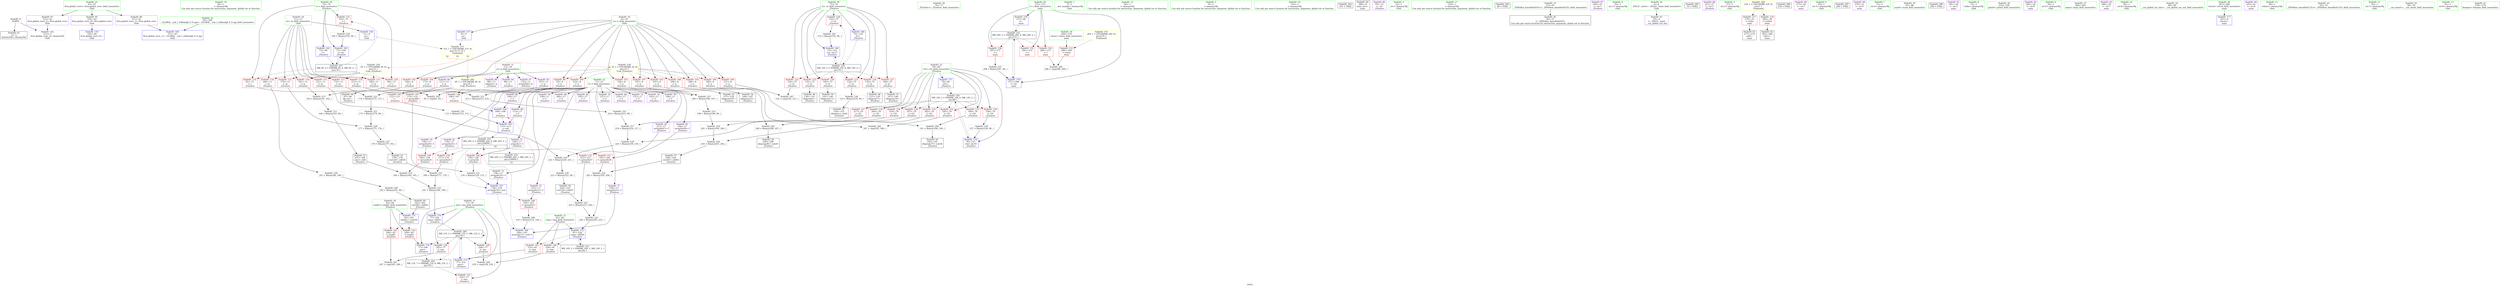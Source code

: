 digraph "SVFG" {
	label="SVFG";

	Node0x55de8e296950 [shape=record,color=grey,label="{NodeID: 0\nNullPtr}"];
	Node0x55de8e296950 -> Node0x55de8e2b2580[style=solid];
	Node0x55de8e296950 -> Node0x55de8e2ba750[style=solid];
	Node0x55de8e2b2b20 [shape=record,color=purple,label="{NodeID: 97\n312\<--43\nllvm.global_ctors_2\<--llvm.global_ctors\nGlob }"];
	Node0x55de8e2b2b20 -> Node0x55de8e2ba750[style=solid];
	Node0x55de8e2b0a30 [shape=record,color=green,label="{NodeID: 14\n44\<--1\n\<--dummyObj\nCan only get source location for instruction, argument, global var or function.}"];
	Node0x55de8e2b36b0 [shape=record,color=red,label="{NodeID: 111\n172\<--11\n\<--m\n_Z5solvev\n}"];
	Node0x55de8e2b36b0 -> Node0x55de8e2bf140[style=solid];
	Node0x55de8e2b1830 [shape=record,color=green,label="{NodeID: 28\n70\<--71\n_Z5solvev\<--_Z5solvev_field_insensitive\n}"];
	Node0x55de8e2b6cc0 [shape=record,color=grey,label="{NodeID: 208\n145 = Binary(114, 144, )\n}"];
	Node0x55de8e2b6cc0 -> Node0x55de8e2bad30[style=solid];
	Node0x55de8e2b8950 [shape=record,color=red,label="{NodeID: 125\n135\<--75\n\<--i2\n_Z5solvev\n}"];
	Node0x55de8e2b8950 -> Node0x55de8e2b3ae0[style=solid];
	Node0x55de8e2b2480 [shape=record,color=green,label="{NodeID: 42\n45\<--306\n_GLOBAL__sub_I_williamljb_0_0.cpp\<--_GLOBAL__sub_I_williamljb_0_0.cpp_field_insensitive\n}"];
	Node0x55de8e2b2480 -> Node0x55de8e2ba650[style=solid];
	Node0x55de8e2bf140 [shape=record,color=grey,label="{NodeID: 222\n174 = Binary(172, 173, )\n}"];
	Node0x55de8e2bf140 -> Node0x55de8e2befc0[style=solid];
	Node0x55de8e2b94b0 [shape=record,color=red,label="{NodeID: 139\n236\<--79\n\<--i32\n_Z5solvev\n}"];
	Node0x55de8e2b94b0 -> Node0x55de8e2b72c0[style=solid];
	Node0x55de8e2b4090 [shape=record,color=black,label="{NodeID: 56\n192\<--191\nidxprom37\<--sub36\n_Z5solvev\n}"];
	Node0x55de8e2c0640 [shape=record,color=grey,label="{NodeID: 236\n125 = Binary(124, 90, )\n}"];
	Node0x55de8e2c0640 -> Node0x55de8e2b2920[style=solid];
	Node0x55de8e2ba010 [shape=record,color=red,label="{NodeID: 153\n289\<--269\n\<--times\nmain\n}"];
	Node0x55de8e2ba010 -> Node0x55de8e2b7ec0[style=solid];
	Node0x55de8e2b4bf0 [shape=record,color=purple,label="{NodeID: 70\n127\<--17\n\<--f\n_Z5solvev\n}"];
	Node0x55de8e2cb840 [shape=record,color=black,label="{NodeID: 250\nMR_14V_3 = PHI(MR_14V_4, MR_14V_2, )\npts\{80 \}\n}"];
	Node0x55de8e2cb840 -> Node0x55de8e2b8f00[style=dashed];
	Node0x55de8e2cb840 -> Node0x55de8e2b8fd0[style=dashed];
	Node0x55de8e2cb840 -> Node0x55de8e2b90a0[style=dashed];
	Node0x55de8e2cb840 -> Node0x55de8e2b9170[style=dashed];
	Node0x55de8e2cb840 -> Node0x55de8e2b9240[style=dashed];
	Node0x55de8e2cb840 -> Node0x55de8e2b9310[style=dashed];
	Node0x55de8e2cb840 -> Node0x55de8e2b93e0[style=dashed];
	Node0x55de8e2cb840 -> Node0x55de8e2b94b0[style=dashed];
	Node0x55de8e2cb840 -> Node0x55de8e2bb210[style=dashed];
	Node0x55de8e2bac60 [shape=record,color=blue,label="{NodeID: 167\n138\<--134\narrayidx10\<--mul\n_Z5solvev\n}"];
	Node0x55de8e2bac60 -> Node0x55de8e2b9c00[style=dashed];
	Node0x55de8e2bac60 -> Node0x55de8e2bad30[style=dashed];
	Node0x55de8e2b5750 [shape=record,color=purple,label="{NodeID: 84\n210\<--17\n\<--f\n_Z5solvev\n}"];
	Node0x55de8e296c30 [shape=record,color=green,label="{NodeID: 1\n7\<--1\n__dso_handle\<--dummyObj\nGlob }"];
	Node0x55de8e2b2c20 [shape=record,color=purple,label="{NodeID: 98\n99\<--13\nadd.ptr\<--p\n_Z5solvev\n}"];
	Node0x55de8e2b0b30 [shape=record,color=green,label="{NodeID: 15\n90\<--1\n\<--dummyObj\nCan only get source location for instruction, argument, global var or function.}"];
	Node0x55de8e2b3780 [shape=record,color=red,label="{NodeID: 112\n176\<--11\n\<--m\n_Z5solvev\n}"];
	Node0x55de8e2b3780 -> Node0x55de8e2bfa40[style=solid];
	Node0x55de8e2b1930 [shape=record,color=green,label="{NodeID: 29\n73\<--74\ni\<--i_field_insensitive\n_Z5solvev\n}"];
	Node0x55de8e2b1930 -> Node0x55de8e2b8470[style=solid];
	Node0x55de8e2b1930 -> Node0x55de8e2b8540[style=solid];
	Node0x55de8e2b1930 -> Node0x55de8e2b8610[style=solid];
	Node0x55de8e2b1930 -> Node0x55de8e2ba850[style=solid];
	Node0x55de8e2b1930 -> Node0x55de8e2ba920[style=solid];
	Node0x55de8e2b6e40 [shape=record,color=grey,label="{NodeID: 209\n191 = Binary(189, 190, )\n}"];
	Node0x55de8e2b6e40 -> Node0x55de8e2b4090[style=solid];
	Node0x55de8e2b8a20 [shape=record,color=red,label="{NodeID: 126\n140\<--75\n\<--i2\n_Z5solvev\n}"];
	Node0x55de8e2b8a20 -> Node0x55de8e2b3bb0[style=solid];
	Node0x55de8e2b2580 [shape=record,color=black,label="{NodeID: 43\n2\<--3\ndummyVal\<--dummyVal\n}"];
	Node0x55de8e2bf2c0 [shape=record,color=grey,label="{NodeID: 223\n226 = Binary(205, 225, )\n}"];
	Node0x55de8e2bf2c0 -> Node0x55de8e2bb070[style=solid];
	Node0x55de8e2b9580 [shape=record,color=red,label="{NodeID: 140\n229\<--81\n\<--tmp\n_Z5solvev\n}"];
	Node0x55de8e2b9580 -> Node0x55de8e2b7bc0[style=solid];
	Node0x55de8e2b4160 [shape=record,color=black,label="{NodeID: 57\n204\<--203\nconv43\<--add42\n_Z5solvev\n}"];
	Node0x55de8e2b4160 -> Node0x55de8e2bf440[style=solid];
	Node0x55de8e2b7140 [shape=record,color=grey,label="{NodeID: 237\n298 = Binary(297, 90, )\n}"];
	Node0x55de8e2b7140 -> Node0x55de8e2bb620[style=solid];
	Node0x55de8e2ba0e0 [shape=record,color=red,label="{NodeID: 154\n288\<--271\n\<--i\nmain\n}"];
	Node0x55de8e2ba0e0 -> Node0x55de8e2b7ec0[style=solid];
	Node0x55de8e2b4cc0 [shape=record,color=purple,label="{NodeID: 71\n128\<--17\narrayidx\<--f\n_Z5solvev\n}"];
	Node0x55de8e2b4cc0 -> Node0x55de8e2b9a60[style=solid];
	Node0x55de8e2cbd40 [shape=record,color=black,label="{NodeID: 251\nMR_16V_2 = PHI(MR_16V_3, MR_16V_1, )\npts\{82 \}\n}"];
	Node0x55de8e2cbd40 -> Node0x55de8e2bb070[style=dashed];
	Node0x55de8e2bad30 [shape=record,color=blue,label="{NodeID: 168\n149\<--145\narrayidx15\<--sub13\n_Z5solvev\n}"];
	Node0x55de8e2bad30 -> Node0x55de8e2cd140[style=dashed];
	Node0x55de8e2b5820 [shape=record,color=purple,label="{NodeID: 85\n211\<--17\narrayidx47\<--f\n_Z5solvev\n}"];
	Node0x55de8e2b5820 -> Node0x55de8e2b9f40[style=solid];
	Node0x55de8e296cc0 [shape=record,color=green,label="{NodeID: 2\n9\<--1\n\<--dummyObj\nCan only get source location for instruction, argument, global var or function.}"];
	Node0x55de8e2b2cf0 [shape=record,color=red,label="{NodeID: 99\n93\<--8\n\<--n\n_Z5solvev\n}"];
	Node0x55de8e2b2cf0 -> Node0x55de8e2b7a40[style=solid];
	Node0x55de8e2b0c30 [shape=record,color=green,label="{NodeID: 16\n114\<--1\n\<--dummyObj\nCan only get source location for instruction, argument, global var or function.}"];
	Node0x55de8e2b3850 [shape=record,color=red,label="{NodeID: 113\n196\<--11\n\<--m\n_Z5solvev\n}"];
	Node0x55de8e2b3850 -> Node0x55de8e2be6c0[style=solid];
	Node0x55de8e2b1a00 [shape=record,color=green,label="{NodeID: 30\n75\<--76\ni2\<--i2_field_insensitive\n_Z5solvev\n}"];
	Node0x55de8e2b1a00 -> Node0x55de8e2b86e0[style=solid];
	Node0x55de8e2b1a00 -> Node0x55de8e2b87b0[style=solid];
	Node0x55de8e2b1a00 -> Node0x55de8e2b8880[style=solid];
	Node0x55de8e2b1a00 -> Node0x55de8e2b8950[style=solid];
	Node0x55de8e2b1a00 -> Node0x55de8e2b8a20[style=solid];
	Node0x55de8e2b1a00 -> Node0x55de8e2b8af0[style=solid];
	Node0x55de8e2b1a00 -> Node0x55de8e2b8bc0[style=solid];
	Node0x55de8e2b1a00 -> Node0x55de8e2bab90[style=solid];
	Node0x55de8e2b1a00 -> Node0x55de8e2bae00[style=solid];
	Node0x55de8dfd80f0 [shape=record,color=black,label="{NodeID: 293\n101 = PHI()\n}"];
	Node0x55de8e2b6fc0 [shape=record,color=grey,label="{NodeID: 210\n216 = Binary(215, 90, )\n}"];
	Node0x55de8e2b6fc0 -> Node0x55de8e2be9c0[style=solid];
	Node0x55de8e2b8af0 [shape=record,color=red,label="{NodeID: 127\n146\<--75\n\<--i2\n_Z5solvev\n}"];
	Node0x55de8e2b8af0 -> Node0x55de8e2b3c80[style=solid];
	Node0x55de8e2b2680 [shape=record,color=black,label="{NodeID: 44\n266\<--9\nmain_ret\<--\nmain\n}"];
	Node0x55de8e2bf440 [shape=record,color=grey,label="{NodeID: 224\n205 = Binary(195, 204, )\n}"];
	Node0x55de8e2bf440 -> Node0x55de8e2bf2c0[style=solid];
	Node0x55de8e2b9650 [shape=record,color=red,label="{NodeID: 141\n232\<--81\n\<--tmp\n_Z5solvev\n}"];
	Node0x55de8e2b9650 -> Node0x55de8e2bb140[style=solid];
	Node0x55de8e2b4230 [shape=record,color=black,label="{NodeID: 58\n209\<--208\nidxprom46\<--sub45\n_Z5solvev\n}"];
	Node0x55de8e2b72c0 [shape=record,color=grey,label="{NodeID: 238\n237 = Binary(236, 90, )\n}"];
	Node0x55de8e2b72c0 -> Node0x55de8e2bb210[style=solid];
	Node0x55de8e2ba1b0 [shape=record,color=red,label="{NodeID: 155\n292\<--271\n\<--i\nmain\n}"];
	Node0x55de8e2b4d90 [shape=record,color=purple,label="{NodeID: 72\n137\<--17\n\<--f\n_Z5solvev\n}"];
	Node0x55de8e2cc240 [shape=record,color=black,label="{NodeID: 252\nMR_28V_3 = PHI(MR_28V_4, MR_28V_2, )\npts\{272 \}\n}"];
	Node0x55de8e2cc240 -> Node0x55de8e2ba0e0[style=dashed];
	Node0x55de8e2cc240 -> Node0x55de8e2ba1b0[style=dashed];
	Node0x55de8e2cc240 -> Node0x55de8e2ba280[style=dashed];
	Node0x55de8e2cc240 -> Node0x55de8e2bb620[style=dashed];
	Node0x55de8e2bae00 [shape=record,color=blue,label="{NodeID: 169\n75\<--153\ni2\<--inc17\n_Z5solvev\n}"];
	Node0x55de8e2bae00 -> Node0x55de8e2ccc40[style=dashed];
	Node0x55de8e2b58f0 [shape=record,color=purple,label="{NodeID: 86\n85\<--23\n\<--.str\n_Z5solvev\n}"];
	Node0x55de8e2afb50 [shape=record,color=green,label="{NodeID: 3\n23\<--1\n.str\<--dummyObj\nGlob }"];
	Node0x55de8e2b2dc0 [shape=record,color=red,label="{NodeID: 100\n121\<--8\n\<--n\n_Z5solvev\n}"];
	Node0x55de8e2b2dc0 -> Node0x55de8e2b7d40[style=solid];
	Node0x55de8e2b0d30 [shape=record,color=green,label="{NodeID: 17\n118\<--1\n\<--dummyObj\nCan only get source location for instruction, argument, global var or function.}"];
	Node0x55de8e2b3920 [shape=record,color=red,label="{NodeID: 114\n213\<--11\n\<--m\n_Z5solvev\n}"];
	Node0x55de8e2b3920 -> Node0x55de8e2be240[style=solid];
	Node0x55de8e2b1ad0 [shape=record,color=green,label="{NodeID: 31\n77\<--78\nans\<--ans_field_insensitive\n_Z5solvev\n}"];
	Node0x55de8e2b1ad0 -> Node0x55de8e2b8c90[style=solid];
	Node0x55de8e2b1ad0 -> Node0x55de8e2b8d60[style=solid];
	Node0x55de8e2b1ad0 -> Node0x55de8e2b8e30[style=solid];
	Node0x55de8e2b1ad0 -> Node0x55de8e2baed0[style=solid];
	Node0x55de8e2b1ad0 -> Node0x55de8e2bb140[style=solid];
	Node0x55de8e2b1ad0 -> Node0x55de8e2bb3b0[style=solid];
	Node0x55de8e2da270 [shape=record,color=black,label="{NodeID: 294\n86 = PHI()\n}"];
	Node0x55de8e2be0c0 [shape=record,color=grey,label="{NodeID: 211\n164 = Binary(163, 90, )\n}"];
	Node0x55de8e2be0c0 -> Node0x55de8e2b3e20[style=solid];
	Node0x55de8e2b8bc0 [shape=record,color=red,label="{NodeID: 128\n152\<--75\n\<--i2\n_Z5solvev\n}"];
	Node0x55de8e2b8bc0 -> Node0x55de8e2b7740[style=solid];
	Node0x55de8e2b2750 [shape=record,color=black,label="{NodeID: 45\n56\<--57\n\<--_ZNSt8ios_base4InitD1Ev\nCan only get source location for instruction, argument, global var or function.}"];
	Node0x55de8e2bf5c0 [shape=record,color=grey,label="{NodeID: 225\n225 = Binary(212, 224, )\n}"];
	Node0x55de8e2bf5c0 -> Node0x55de8e2bf2c0[style=solid];
	Node0x55de8e2b9720 [shape=record,color=red,label="{NodeID: 142\n246\<--83\n\<--tmp61\n_Z5solvev\n}"];
	Node0x55de8e2b9720 -> Node0x55de8e2b8040[style=solid];
	Node0x55de8e2b4300 [shape=record,color=black,label="{NodeID: 59\n224\<--223\nconv54\<--add53\n_Z5solvev\n}"];
	Node0x55de8e2b4300 -> Node0x55de8e2bf5c0[style=solid];
	Node0x55de8e2b7440 [shape=record,color=grey,label="{NodeID: 239\n241 = Binary(90, 240, )\n}"];
	Node0x55de8e2b7440 -> Node0x55de8e2b75c0[style=solid];
	Node0x55de8e2ba280 [shape=record,color=red,label="{NodeID: 156\n297\<--271\n\<--i\nmain\n}"];
	Node0x55de8e2ba280 -> Node0x55de8e2b7140[style=solid];
	Node0x55de8e2b4e60 [shape=record,color=purple,label="{NodeID: 73\n138\<--17\narrayidx10\<--f\n_Z5solvev\n}"];
	Node0x55de8e2b4e60 -> Node0x55de8e2bac60[style=solid];
	Node0x55de8e2cc740 [shape=record,color=black,label="{NodeID: 253\nMR_20V_2 = PHI(MR_20V_3, MR_20V_1, )\npts\{220000 \}\n|{<s0>10}}"];
	Node0x55de8e2cc740:s0 -> Node0x55de8e2ba9f0[style=dashed,color=red];
	Node0x55de8e2baed0 [shape=record,color=blue,label="{NodeID: 170\n77\<--181\nans\<--add31\n_Z5solvev\n}"];
	Node0x55de8e2baed0 -> Node0x55de8e2cb340[style=dashed];
	Node0x55de8e2b59c0 [shape=record,color=purple,label="{NodeID: 87\n100\<--25\n\<--.str.1\n_Z5solvev\n}"];
	Node0x55de8e2afbe0 [shape=record,color=green,label="{NodeID: 4\n25\<--1\n.str.1\<--dummyObj\nGlob }"];
	Node0x55de8e2b2e90 [shape=record,color=red,label="{NodeID: 101\n156\<--8\n\<--n\n_Z5solvev\n}"];
	Node0x55de8e2b2e90 -> Node0x55de8e2b3d50[style=solid];
	Node0x55de8e2b0e30 [shape=record,color=green,label="{NodeID: 18\n4\<--6\n_ZStL8__ioinit\<--_ZStL8__ioinit_field_insensitive\nGlob }"];
	Node0x55de8e2b0e30 -> Node0x55de8e2b4640[style=solid];
	Node0x55de8e2b8130 [shape=record,color=red,label="{NodeID: 115\n221\<--11\n\<--m\n_Z5solvev\n}"];
	Node0x55de8e2b8130 -> Node0x55de8e2be840[style=solid];
	Node0x55de8e2b1ba0 [shape=record,color=green,label="{NodeID: 32\n79\<--80\ni32\<--i32_field_insensitive\n_Z5solvev\n}"];
	Node0x55de8e2b1ba0 -> Node0x55de8e2b8f00[style=solid];
	Node0x55de8e2b1ba0 -> Node0x55de8e2b8fd0[style=solid];
	Node0x55de8e2b1ba0 -> Node0x55de8e2b90a0[style=solid];
	Node0x55de8e2b1ba0 -> Node0x55de8e2b9170[style=solid];
	Node0x55de8e2b1ba0 -> Node0x55de8e2b9240[style=solid];
	Node0x55de8e2b1ba0 -> Node0x55de8e2b9310[style=solid];
	Node0x55de8e2b1ba0 -> Node0x55de8e2b93e0[style=solid];
	Node0x55de8e2b1ba0 -> Node0x55de8e2b94b0[style=solid];
	Node0x55de8e2b1ba0 -> Node0x55de8e2bafa0[style=solid];
	Node0x55de8e2b1ba0 -> Node0x55de8e2bb210[style=solid];
	Node0x55de8e2da370 [shape=record,color=black,label="{NodeID: 295\n55 = PHI()\n}"];
	Node0x55de8e2be240 [shape=record,color=grey,label="{NodeID: 212\n215 = Binary(213, 214, )\n}"];
	Node0x55de8e2be240 -> Node0x55de8e2b6fc0[style=solid];
	Node0x55de8e2b8c90 [shape=record,color=red,label="{NodeID: 129\n228\<--77\n\<--ans\n_Z5solvev\n}"];
	Node0x55de8e2b8c90 -> Node0x55de8e2b7bc0[style=solid];
	Node0x55de8e2b2850 [shape=record,color=black,label="{NodeID: 46\n97\<--96\nidx.ext\<--\n_Z5solvev\n}"];
	Node0x55de8e2bf740 [shape=record,color=grey,label="{NodeID: 226\n208 = Binary(206, 207, )\n}"];
	Node0x55de8e2bf740 -> Node0x55de8e2b4230[style=solid];
	Node0x55de8e2b97f0 [shape=record,color=red,label="{NodeID: 143\n249\<--83\n\<--tmp61\n_Z5solvev\n}"];
	Node0x55de8e2b97f0 -> Node0x55de8e2bb3b0[style=solid];
	Node0x55de8e2b43d0 [shape=record,color=black,label="{NodeID: 60\n243\<--242\nconv64\<--add63\n_Z5solvev\n}"];
	Node0x55de8e2b43d0 -> Node0x55de8e2bb2e0[style=solid];
	Node0x55de8e2b75c0 [shape=record,color=grey,label="{NodeID: 240\n242 = Binary(241, 90, )\n}"];
	Node0x55de8e2b75c0 -> Node0x55de8e2b43d0[style=solid];
	Node0x55de8e2ba350 [shape=record,color=blue,label="{NodeID: 157\n8\<--9\nn\<--\nGlob }"];
	Node0x55de8e2ba350 -> Node0x55de8e2cf7d0[style=dashed];
	Node0x55de8e2b4f30 [shape=record,color=purple,label="{NodeID: 74\n142\<--17\n\<--f\n_Z5solvev\n}"];
	Node0x55de8e2ccc40 [shape=record,color=black,label="{NodeID: 254\nMR_10V_3 = PHI(MR_10V_4, MR_10V_2, )\npts\{76 \}\n}"];
	Node0x55de8e2ccc40 -> Node0x55de8e2b86e0[style=dashed];
	Node0x55de8e2ccc40 -> Node0x55de8e2b87b0[style=dashed];
	Node0x55de8e2ccc40 -> Node0x55de8e2b8880[style=dashed];
	Node0x55de8e2ccc40 -> Node0x55de8e2b8950[style=dashed];
	Node0x55de8e2ccc40 -> Node0x55de8e2b8a20[style=dashed];
	Node0x55de8e2ccc40 -> Node0x55de8e2b8af0[style=dashed];
	Node0x55de8e2ccc40 -> Node0x55de8e2b8bc0[style=dashed];
	Node0x55de8e2ccc40 -> Node0x55de8e2bae00[style=dashed];
	Node0x55de8e2bafa0 [shape=record,color=blue,label="{NodeID: 171\n79\<--90\ni32\<--\n_Z5solvev\n}"];
	Node0x55de8e2bafa0 -> Node0x55de8e2cb840[style=dashed];
	Node0x55de8e2b5a90 [shape=record,color=purple,label="{NodeID: 88\n253\<--27\n\<--.str.2\n_Z5solvev\n}"];
	Node0x55de8e2afc70 [shape=record,color=green,label="{NodeID: 5\n27\<--1\n.str.2\<--dummyObj\nGlob }"];
	Node0x55de8e2cf340 [shape=record,color=yellow,style=double,label="{NodeID: 268\n22V_1 = ENCHI(MR_22V_0)\npts\{1 \}\nFun[main]}"];
	Node0x55de8e2cf340 -> Node0x55de8e2b82d0[style=dashed];
	Node0x55de8e2cf340 -> Node0x55de8e2b83a0[style=dashed];
	Node0x55de8e2b2f60 [shape=record,color=red,label="{NodeID: 102\n162\<--8\n\<--n\n_Z5solvev\n}"];
	Node0x55de8e2b2f60 -> Node0x55de8e2be3c0[style=solid];
	Node0x55de8e2b0f30 [shape=record,color=green,label="{NodeID: 19\n8\<--10\nn\<--n_field_insensitive\nGlob }"];
	Node0x55de8e2b0f30 -> Node0x55de8e2b2cf0[style=solid];
	Node0x55de8e2b0f30 -> Node0x55de8e2b2dc0[style=solid];
	Node0x55de8e2b0f30 -> Node0x55de8e2b2e90[style=solid];
	Node0x55de8e2b0f30 -> Node0x55de8e2b2f60[style=solid];
	Node0x55de8e2b0f30 -> Node0x55de8e2b3030[style=solid];
	Node0x55de8e2b0f30 -> Node0x55de8e2b3100[style=solid];
	Node0x55de8e2b0f30 -> Node0x55de8e2b31d0[style=solid];
	Node0x55de8e2b0f30 -> Node0x55de8e2b32a0[style=solid];
	Node0x55de8e2b0f30 -> Node0x55de8e2b3370[style=solid];
	Node0x55de8e2b0f30 -> Node0x55de8e2b3440[style=solid];
	Node0x55de8e2b0f30 -> Node0x55de8e2b3510[style=solid];
	Node0x55de8e2b0f30 -> Node0x55de8e2ba350[style=solid];
	Node0x55de8e2b8200 [shape=record,color=red,label="{NodeID: 116\n240\<--11\n\<--m\n_Z5solvev\n}"];
	Node0x55de8e2b8200 -> Node0x55de8e2b7440[style=solid];
	Node0x55de8e2b1c70 [shape=record,color=green,label="{NodeID: 33\n81\<--82\ntmp\<--tmp_field_insensitive\n_Z5solvev\n}"];
	Node0x55de8e2b1c70 -> Node0x55de8e2b9580[style=solid];
	Node0x55de8e2b1c70 -> Node0x55de8e2b9650[style=solid];
	Node0x55de8e2b1c70 -> Node0x55de8e2bb070[style=solid];
	Node0x55de8e2da470 [shape=record,color=black,label="{NodeID: 296\n254 = PHI()\n}"];
	Node0x55de8e2be3c0 [shape=record,color=grey,label="{NodeID: 213\n163 = Binary(161, 162, )\n}"];
	Node0x55de8e2be3c0 -> Node0x55de8e2be0c0[style=solid];
	Node0x55de8e2b8d60 [shape=record,color=red,label="{NodeID: 130\n245\<--77\n\<--ans\n_Z5solvev\n}"];
	Node0x55de8e2b8d60 -> Node0x55de8e2b8040[style=solid];
	Node0x55de8e2b2920 [shape=record,color=black,label="{NodeID: 47\n126\<--125\nidxprom\<--sub6\n_Z5solvev\n}"];
	Node0x55de8e2bf8c0 [shape=record,color=grey,label="{NodeID: 227\n178 = Binary(177, 90, )\n}"];
	Node0x55de8e2bf8c0 -> Node0x55de8e2b3fc0[style=solid];
	Node0x55de8e2b98c0 [shape=record,color=red,label="{NodeID: 144\n108\<--107\n\<--\n_Z5solvev\n}"];
	Node0x55de8e2b98c0 -> Node0x55de8e2ba9f0[style=solid];
	Node0x55de8e2b44a0 [shape=record,color=black,label="{NodeID: 61\n277\<--274\ncall\<--\nmain\n}"];
	Node0x55de8e2b7740 [shape=record,color=grey,label="{NodeID: 241\n153 = Binary(152, 90, )\n}"];
	Node0x55de8e2b7740 -> Node0x55de8e2bae00[style=solid];
	Node0x55de8e2ba450 [shape=record,color=blue,label="{NodeID: 158\n11\<--9\nm\<--\nGlob }"];
	Node0x55de8e2ba450 -> Node0x55de8e2cf7d0[style=dashed];
	Node0x55de8e2b5000 [shape=record,color=purple,label="{NodeID: 75\n143\<--17\narrayidx12\<--f\n_Z5solvev\n}"];
	Node0x55de8e2b5000 -> Node0x55de8e2b9c00[style=solid];
	Node0x55de8e2cd140 [shape=record,color=black,label="{NodeID: 255\nMR_20V_4 = PHI(MR_20V_6, MR_20V_3, )\npts\{220000 \}\n|{|<s6>10}}"];
	Node0x55de8e2cd140 -> Node0x55de8e2b9a60[style=dashed];
	Node0x55de8e2cd140 -> Node0x55de8e2b9cd0[style=dashed];
	Node0x55de8e2cd140 -> Node0x55de8e2b9da0[style=dashed];
	Node0x55de8e2cd140 -> Node0x55de8e2b9e70[style=dashed];
	Node0x55de8e2cd140 -> Node0x55de8e2b9f40[style=dashed];
	Node0x55de8e2cd140 -> Node0x55de8e2bac60[style=dashed];
	Node0x55de8e2cd140:s6 -> Node0x55de8e2cc740[style=dashed,color=blue];
	Node0x55de8e2bb070 [shape=record,color=blue,label="{NodeID: 172\n81\<--226\ntmp\<--add56\n_Z5solvev\n}"];
	Node0x55de8e2bb070 -> Node0x55de8e2b9580[style=dashed];
	Node0x55de8e2bb070 -> Node0x55de8e2b9650[style=dashed];
	Node0x55de8e2bb070 -> Node0x55de8e2cbd40[style=dashed];
	Node0x55de8e2b5b60 [shape=record,color=purple,label="{NodeID: 89\n275\<--29\n\<--.str.3\nmain\n}"];
	Node0x55de8e2afd00 [shape=record,color=green,label="{NodeID: 6\n29\<--1\n.str.3\<--dummyObj\nGlob }"];
	Node0x55de8e2b3030 [shape=record,color=red,label="{NodeID: 103\n167\<--8\n\<--n\n_Z5solvev\n}"];
	Node0x55de8e2b3030 -> Node0x55de8e2b3ef0[style=solid];
	Node0x55de8e2b1030 [shape=record,color=green,label="{NodeID: 20\n11\<--12\nm\<--m_field_insensitive\nGlob }"];
	Node0x55de8e2b1030 -> Node0x55de8e2b35e0[style=solid];
	Node0x55de8e2b1030 -> Node0x55de8e2b36b0[style=solid];
	Node0x55de8e2b1030 -> Node0x55de8e2b3780[style=solid];
	Node0x55de8e2b1030 -> Node0x55de8e2b3850[style=solid];
	Node0x55de8e2b1030 -> Node0x55de8e2b3920[style=solid];
	Node0x55de8e2b1030 -> Node0x55de8e2b8130[style=solid];
	Node0x55de8e2b1030 -> Node0x55de8e2b8200[style=solid];
	Node0x55de8e2b1030 -> Node0x55de8e2ba450[style=solid];
	Node0x55de8e2b82d0 [shape=record,color=red,label="{NodeID: 117\n274\<--33\n\<--stdin\nmain\n}"];
	Node0x55de8e2b82d0 -> Node0x55de8e2b44a0[style=solid];
	Node0x55de8e2b1d40 [shape=record,color=green,label="{NodeID: 34\n83\<--84\ntmp61\<--tmp61_field_insensitive\n_Z5solvev\n}"];
	Node0x55de8e2b1d40 -> Node0x55de8e2b9720[style=solid];
	Node0x55de8e2b1d40 -> Node0x55de8e2b97f0[style=solid];
	Node0x55de8e2b1d40 -> Node0x55de8e2bb2e0[style=solid];
	Node0x55de8e2dabd0 [shape=record,color=black,label="{NodeID: 297\n285 = PHI()\n}"];
	Node0x55de8e2be540 [shape=record,color=grey,label="{NodeID: 214\n199 = Binary(198, 90, )\n}"];
	Node0x55de8e2be540 -> Node0x55de8e2beb40[style=solid];
	Node0x55de8e2b8e30 [shape=record,color=red,label="{NodeID: 131\n252\<--77\n\<--ans\n_Z5solvev\n}"];
	Node0x55de8e2b3a10 [shape=record,color=black,label="{NodeID: 48\n131\<--130\nidxprom7\<--\n_Z5solvev\n}"];
	Node0x55de8e2bfa40 [shape=record,color=grey,label="{NodeID: 228\n177 = Binary(175, 176, )\n}"];
	Node0x55de8e2bfa40 -> Node0x55de8e2bf8c0[style=solid];
	Node0x55de8e2b9990 [shape=record,color=red,label="{NodeID: 145\n112\<--111\n\<--\n_Z5solvev\n}"];
	Node0x55de8e2b9990 -> Node0x55de8e2c04c0[style=solid];
	Node0x55de8e2b4570 [shape=record,color=black,label="{NodeID: 62\n283\<--280\ncall1\<--\nmain\n}"];
	Node0x55de8e2b78c0 [shape=record,color=grey,label="{NodeID: 242\n187 = cmp(185, 186, )\n}"];
	Node0x55de8e2ba550 [shape=record,color=blue,label="{NodeID: 159\n310\<--44\nllvm.global_ctors_0\<--\nGlob }"];
	Node0x55de8e2b50d0 [shape=record,color=purple,label="{NodeID: 76\n148\<--17\n\<--f\n_Z5solvev\n}"];
	Node0x55de8e2cd640 [shape=record,color=black,label="{NodeID: 256\nMR_12V_7 = PHI(MR_12V_6, MR_12V_3, )\npts\{78 \}\n}"];
	Node0x55de8e2cd640 -> Node0x55de8e2b8e30[style=dashed];
	Node0x55de8e2bb140 [shape=record,color=blue,label="{NodeID: 173\n77\<--232\nans\<--\n_Z5solvev\n}"];
	Node0x55de8e2bb140 -> Node0x55de8e2cb340[style=dashed];
	Node0x55de8e2b5c30 [shape=record,color=purple,label="{NodeID: 90\n276\<--31\n\<--.str.4\nmain\n}"];
	Node0x55de8e2b0540 [shape=record,color=green,label="{NodeID: 7\n31\<--1\n.str.4\<--dummyObj\nGlob }"];
	Node0x55de8e2cf530 [shape=record,color=yellow,style=double,label="{NodeID: 270\n26V_1 = ENCHI(MR_26V_0)\npts\{270 \}\nFun[main]}"];
	Node0x55de8e2cf530 -> Node0x55de8e2ba010[style=dashed];
	Node0x55de8e2b3100 [shape=record,color=red,label="{NodeID: 104\n173\<--8\n\<--n\n_Z5solvev\n}"];
	Node0x55de8e2b3100 -> Node0x55de8e2bf140[style=solid];
	Node0x55de8e2b1130 [shape=record,color=green,label="{NodeID: 21\n13\<--16\np\<--p_field_insensitive\nGlob }"];
	Node0x55de8e2b1130 -> Node0x55de8e2b4710[style=solid];
	Node0x55de8e2b1130 -> Node0x55de8e2b47e0[style=solid];
	Node0x55de8e2b1130 -> Node0x55de8e2b48b0[style=solid];
	Node0x55de8e2b1130 -> Node0x55de8e2b4980[style=solid];
	Node0x55de8e2b1130 -> Node0x55de8e2b2c20[style=solid];
	Node0x55de8e2b83a0 [shape=record,color=red,label="{NodeID: 118\n280\<--38\n\<--stdout\nmain\n}"];
	Node0x55de8e2b83a0 -> Node0x55de8e2b4570[style=solid];
	Node0x55de8e2b1e10 [shape=record,color=green,label="{NodeID: 35\n87\<--88\nscanf\<--scanf_field_insensitive\n}"];
	Node0x55de8e2dacd0 [shape=record,color=black,label="{NodeID: 298\n294 = PHI()\n}"];
	Node0x55de8e2be6c0 [shape=record,color=grey,label="{NodeID: 215\n198 = Binary(196, 197, )\n}"];
	Node0x55de8e2be6c0 -> Node0x55de8e2be540[style=solid];
	Node0x55de8e2b8f00 [shape=record,color=red,label="{NodeID: 132\n185\<--79\n\<--i32\n_Z5solvev\n}"];
	Node0x55de8e2b8f00 -> Node0x55de8e2b78c0[style=solid];
	Node0x55de8e2b3ae0 [shape=record,color=black,label="{NodeID: 49\n136\<--135\nidxprom9\<--\n_Z5solvev\n}"];
	Node0x55de8e2bfbc0 [shape=record,color=grey,label="{NodeID: 229\n220 = Binary(218, 219, )\n}"];
	Node0x55de8e2bfbc0 -> Node0x55de8e2be840[style=solid];
	Node0x55de8e2b9a60 [shape=record,color=red,label="{NodeID: 146\n129\<--128\n\<--arrayidx\n_Z5solvev\n}"];
	Node0x55de8e2b9a60 -> Node0x55de8e2bfec0[style=solid];
	Node0x55de8e2b4640 [shape=record,color=purple,label="{NodeID: 63\n54\<--4\n\<--_ZStL8__ioinit\n__cxx_global_var_init\n}"];
	Node0x55de8e2b7a40 [shape=record,color=grey,label="{NodeID: 243\n94 = cmp(92, 93, )\n}"];
	Node0x55de8e2ba650 [shape=record,color=blue,label="{NodeID: 160\n311\<--45\nllvm.global_ctors_1\<--_GLOBAL__sub_I_williamljb_0_0.cpp\nGlob }"];
	Node0x55de8e2b51a0 [shape=record,color=purple,label="{NodeID: 77\n149\<--17\narrayidx15\<--f\n_Z5solvev\n}"];
	Node0x55de8e2b51a0 -> Node0x55de8e2bad30[style=solid];
	Node0x55de8e2cdb40 [shape=record,color=black,label="{NodeID: 257\nMR_8V_3 = PHI(MR_8V_4, MR_8V_2, )\npts\{74 \}\n}"];
	Node0x55de8e2cdb40 -> Node0x55de8e2b8470[style=dashed];
	Node0x55de8e2cdb40 -> Node0x55de8e2b8540[style=dashed];
	Node0x55de8e2cdb40 -> Node0x55de8e2b8610[style=dashed];
	Node0x55de8e2cdb40 -> Node0x55de8e2ba920[style=dashed];
	Node0x55de8e2bb210 [shape=record,color=blue,label="{NodeID: 174\n79\<--237\ni32\<--inc59\n_Z5solvev\n}"];
	Node0x55de8e2bb210 -> Node0x55de8e2cb840[style=dashed];
	Node0x55de8e2b5d00 [shape=record,color=purple,label="{NodeID: 91\n281\<--34\n\<--.str.5\nmain\n}"];
	Node0x55de8e2b05d0 [shape=record,color=green,label="{NodeID: 8\n33\<--1\nstdin\<--dummyObj\nGlob }"];
	Node0x55de8e2b31d0 [shape=record,color=red,label="{NodeID: 105\n186\<--8\n\<--n\n_Z5solvev\n}"];
	Node0x55de8e2b31d0 -> Node0x55de8e2b78c0[style=solid];
	Node0x55de8e2b1230 [shape=record,color=green,label="{NodeID: 22\n17\<--22\nf\<--f_field_insensitive\nGlob }"];
	Node0x55de8e2b1230 -> Node0x55de8e2b4a50[style=solid];
	Node0x55de8e2b1230 -> Node0x55de8e2b4b20[style=solid];
	Node0x55de8e2b1230 -> Node0x55de8e2b4bf0[style=solid];
	Node0x55de8e2b1230 -> Node0x55de8e2b4cc0[style=solid];
	Node0x55de8e2b1230 -> Node0x55de8e2b4d90[style=solid];
	Node0x55de8e2b1230 -> Node0x55de8e2b4e60[style=solid];
	Node0x55de8e2b1230 -> Node0x55de8e2b4f30[style=solid];
	Node0x55de8e2b1230 -> Node0x55de8e2b5000[style=solid];
	Node0x55de8e2b1230 -> Node0x55de8e2b50d0[style=solid];
	Node0x55de8e2b1230 -> Node0x55de8e2b51a0[style=solid];
	Node0x55de8e2b1230 -> Node0x55de8e2b5270[style=solid];
	Node0x55de8e2b1230 -> Node0x55de8e2b5340[style=solid];
	Node0x55de8e2b1230 -> Node0x55de8e2b5410[style=solid];
	Node0x55de8e2b1230 -> Node0x55de8e2b54e0[style=solid];
	Node0x55de8e2b1230 -> Node0x55de8e2b55b0[style=solid];
	Node0x55de8e2b1230 -> Node0x55de8e2b5680[style=solid];
	Node0x55de8e2b1230 -> Node0x55de8e2b5750[style=solid];
	Node0x55de8e2b1230 -> Node0x55de8e2b5820[style=solid];
	Node0x55de8e2b8470 [shape=record,color=red,label="{NodeID: 119\n92\<--73\n\<--i\n_Z5solvev\n}"];
	Node0x55de8e2b8470 -> Node0x55de8e2b7a40[style=solid];
	Node0x55de8e2b1f10 [shape=record,color=green,label="{NodeID: 36\n255\<--256\nprintf\<--printf_field_insensitive\n}"];
	Node0x55de8e2be840 [shape=record,color=grey,label="{NodeID: 216\n222 = Binary(220, 221, )\n}"];
	Node0x55de8e2be840 -> Node0x55de8e2bfd40[style=solid];
	Node0x55de8e2b8fd0 [shape=record,color=red,label="{NodeID: 133\n190\<--79\n\<--i32\n_Z5solvev\n}"];
	Node0x55de8e2b8fd0 -> Node0x55de8e2b6e40[style=solid];
	Node0x55de8e2b3bb0 [shape=record,color=black,label="{NodeID: 50\n141\<--140\nidxprom11\<--\n_Z5solvev\n}"];
	Node0x55de8e2bfd40 [shape=record,color=grey,label="{NodeID: 230\n223 = Binary(222, 90, )\n}"];
	Node0x55de8e2bfd40 -> Node0x55de8e2b4300[style=solid];
	Node0x55de8e2b9b30 [shape=record,color=red,label="{NodeID: 147\n133\<--132\n\<--arrayidx8\n_Z5solvev\n}"];
	Node0x55de8e2b9b30 -> Node0x55de8e2bfec0[style=solid];
	Node0x55de8e2b4710 [shape=record,color=purple,label="{NodeID: 64\n98\<--13\n\<--p\n_Z5solvev\n}"];
	Node0x55de8e2b7bc0 [shape=record,color=grey,label="{NodeID: 244\n230 = cmp(228, 229, )\n}"];
	Node0x55de8e2ba750 [shape=record,color=blue, style = dotted,label="{NodeID: 161\n312\<--3\nllvm.global_ctors_2\<--dummyVal\nGlob }"];
	Node0x55de8e2b5270 [shape=record,color=purple,label="{NodeID: 78\n158\<--17\n\<--f\n_Z5solvev\n}"];
	Node0x55de8e2ce040 [shape=record,color=yellow,style=double,label="{NodeID: 258\n2V_1 = ENCHI(MR_2V_0)\npts\{10 \}\nFun[_Z5solvev]}"];
	Node0x55de8e2ce040 -> Node0x55de8e2b2cf0[style=dashed];
	Node0x55de8e2ce040 -> Node0x55de8e2b2dc0[style=dashed];
	Node0x55de8e2ce040 -> Node0x55de8e2b2e90[style=dashed];
	Node0x55de8e2ce040 -> Node0x55de8e2b2f60[style=dashed];
	Node0x55de8e2ce040 -> Node0x55de8e2b3030[style=dashed];
	Node0x55de8e2ce040 -> Node0x55de8e2b3100[style=dashed];
	Node0x55de8e2ce040 -> Node0x55de8e2b31d0[style=dashed];
	Node0x55de8e2ce040 -> Node0x55de8e2b32a0[style=dashed];
	Node0x55de8e2ce040 -> Node0x55de8e2b3370[style=dashed];
	Node0x55de8e2ce040 -> Node0x55de8e2b3440[style=dashed];
	Node0x55de8e2ce040 -> Node0x55de8e2b3510[style=dashed];
	Node0x55de8e2bb2e0 [shape=record,color=blue,label="{NodeID: 175\n83\<--243\ntmp61\<--conv64\n_Z5solvev\n}"];
	Node0x55de8e2bb2e0 -> Node0x55de8e2b9720[style=dashed];
	Node0x55de8e2bb2e0 -> Node0x55de8e2b97f0[style=dashed];
	Node0x55de8e2b5dd0 [shape=record,color=purple,label="{NodeID: 92\n282\<--36\n\<--.str.6\nmain\n}"];
	Node0x55de8e2b0660 [shape=record,color=green,label="{NodeID: 9\n34\<--1\n.str.5\<--dummyObj\nGlob }"];
	Node0x55de8e2b32a0 [shape=record,color=red,label="{NodeID: 106\n189\<--8\n\<--n\n_Z5solvev\n}"];
	Node0x55de8e2b32a0 -> Node0x55de8e2b6e40[style=solid];
	Node0x55de8e2b1330 [shape=record,color=green,label="{NodeID: 23\n43\<--47\nllvm.global_ctors\<--llvm.global_ctors_field_insensitive\nGlob }"];
	Node0x55de8e2b1330 -> Node0x55de8e2b6040[style=solid];
	Node0x55de8e2b1330 -> Node0x55de8e2b2a20[style=solid];
	Node0x55de8e2b1330 -> Node0x55de8e2b2b20[style=solid];
	Node0x55de8e2b8540 [shape=record,color=red,label="{NodeID: 120\n96\<--73\n\<--i\n_Z5solvev\n}"];
	Node0x55de8e2b8540 -> Node0x55de8e2b2850[style=solid];
	Node0x55de8e2b2010 [shape=record,color=green,label="{NodeID: 37\n264\<--265\nmain\<--main_field_insensitive\n}"];
	Node0x55de8e2be9c0 [shape=record,color=grey,label="{NodeID: 217\n218 = Binary(216, 217, )\n}"];
	Node0x55de8e2be9c0 -> Node0x55de8e2bfbc0[style=solid];
	Node0x55de8e2b90a0 [shape=record,color=red,label="{NodeID: 134\n200\<--79\n\<--i32\n_Z5solvev\n}"];
	Node0x55de8e2b90a0 -> Node0x55de8e2beb40[style=solid];
	Node0x55de8e2b3c80 [shape=record,color=black,label="{NodeID: 51\n147\<--146\nidxprom14\<--\n_Z5solvev\n}"];
	Node0x55de8e2bfec0 [shape=record,color=grey,label="{NodeID: 231\n134 = Binary(129, 133, )\n}"];
	Node0x55de8e2bfec0 -> Node0x55de8e2bac60[style=solid];
	Node0x55de8e2b9c00 [shape=record,color=red,label="{NodeID: 148\n144\<--143\n\<--arrayidx12\n_Z5solvev\n}"];
	Node0x55de8e2b9c00 -> Node0x55de8e2b6cc0[style=solid];
	Node0x55de8e2b47e0 [shape=record,color=purple,label="{NodeID: 65\n107\<--13\n\<--p\n_Z5solvev\n}"];
	Node0x55de8e2b47e0 -> Node0x55de8e2b98c0[style=solid];
	Node0x55de8e2b7d40 [shape=record,color=grey,label="{NodeID: 245\n122 = cmp(120, 121, )\n}"];
	Node0x55de8e2ba850 [shape=record,color=blue,label="{NodeID: 162\n73\<--90\ni\<--\n_Z5solvev\n}"];
	Node0x55de8e2ba850 -> Node0x55de8e2cdb40[style=dashed];
	Node0x55de8e2b5340 [shape=record,color=purple,label="{NodeID: 79\n159\<--17\narrayidx20\<--f\n_Z5solvev\n}"];
	Node0x55de8e2b5340 -> Node0x55de8e2b9cd0[style=solid];
	Node0x55de8e2ceb60 [shape=record,color=yellow,style=double,label="{NodeID: 259\n4V_1 = ENCHI(MR_4V_0)\npts\{12 \}\nFun[_Z5solvev]}"];
	Node0x55de8e2ceb60 -> Node0x55de8e2b35e0[style=dashed];
	Node0x55de8e2ceb60 -> Node0x55de8e2b36b0[style=dashed];
	Node0x55de8e2ceb60 -> Node0x55de8e2b3780[style=dashed];
	Node0x55de8e2ceb60 -> Node0x55de8e2b3850[style=dashed];
	Node0x55de8e2ceb60 -> Node0x55de8e2b3920[style=dashed];
	Node0x55de8e2ceb60 -> Node0x55de8e2b8130[style=dashed];
	Node0x55de8e2ceb60 -> Node0x55de8e2b8200[style=dashed];
	Node0x55de8e2bb3b0 [shape=record,color=blue,label="{NodeID: 176\n77\<--249\nans\<--\n_Z5solvev\n}"];
	Node0x55de8e2bb3b0 -> Node0x55de8e2cd640[style=dashed];
	Node0x55de8e2b5ea0 [shape=record,color=purple,label="{NodeID: 93\n284\<--39\n\<--.str.7\nmain\n}"];
	Node0x55de8e2b06f0 [shape=record,color=green,label="{NodeID: 10\n36\<--1\n.str.6\<--dummyObj\nGlob }"];
	Node0x55de8e2cf7d0 [shape=record,color=yellow,style=double,label="{NodeID: 273\n31V_1 = ENCHI(MR_31V_0)\npts\{10 12 16 \}\nFun[main]|{<s0>10|<s1>10|<s2>10}}"];
	Node0x55de8e2cf7d0:s0 -> Node0x55de8e2ce040[style=dashed,color=red];
	Node0x55de8e2cf7d0:s1 -> Node0x55de8e2ceb60[style=dashed,color=red];
	Node0x55de8e2cf7d0:s2 -> Node0x55de8e2cec40[style=dashed,color=red];
	Node0x55de8e2b3370 [shape=record,color=red,label="{NodeID: 107\n197\<--8\n\<--n\n_Z5solvev\n}"];
	Node0x55de8e2b3370 -> Node0x55de8e2be6c0[style=solid];
	Node0x55de8e2b1430 [shape=record,color=green,label="{NodeID: 24\n48\<--49\n__cxx_global_var_init\<--__cxx_global_var_init_field_insensitive\n}"];
	Node0x55de8e2b8610 [shape=record,color=red,label="{NodeID: 121\n103\<--73\n\<--i\n_Z5solvev\n}"];
	Node0x55de8e2b8610 -> Node0x55de8e2c0340[style=solid];
	Node0x55de8e2b2110 [shape=record,color=green,label="{NodeID: 38\n267\<--268\nretval\<--retval_field_insensitive\nmain\n}"];
	Node0x55de8e2b2110 -> Node0x55de8e2bb480[style=solid];
	Node0x55de8e2beb40 [shape=record,color=grey,label="{NodeID: 218\n201 = Binary(199, 200, )\n}"];
	Node0x55de8e2beb40 -> Node0x55de8e2bee40[style=solid];
	Node0x55de8e2b9170 [shape=record,color=red,label="{NodeID: 135\n202\<--79\n\<--i32\n_Z5solvev\n}"];
	Node0x55de8e2b9170 -> Node0x55de8e2bee40[style=solid];
	Node0x55de8e2b3d50 [shape=record,color=black,label="{NodeID: 52\n157\<--156\nidxprom19\<--\n_Z5solvev\n}"];
	Node0x55de8e2c0040 [shape=record,color=grey,label="{NodeID: 232\n181 = Binary(166, 180, )\n}"];
	Node0x55de8e2c0040 -> Node0x55de8e2baed0[style=solid];
	Node0x55de8e2b9cd0 [shape=record,color=red,label="{NodeID: 149\n160\<--159\n\<--arrayidx20\n_Z5solvev\n}"];
	Node0x55de8e2b9cd0 -> Node0x55de8e2becc0[style=solid];
	Node0x55de8e2b48b0 [shape=record,color=purple,label="{NodeID: 66\n111\<--13\n\<--p\n_Z5solvev\n}"];
	Node0x55de8e2b48b0 -> Node0x55de8e2b9990[style=solid];
	Node0x55de8e2b7ec0 [shape=record,color=grey,label="{NodeID: 246\n290 = cmp(288, 289, )\n}"];
	Node0x55de8e2ba920 [shape=record,color=blue,label="{NodeID: 163\n73\<--104\ni\<--inc\n_Z5solvev\n}"];
	Node0x55de8e2ba920 -> Node0x55de8e2cdb40[style=dashed];
	Node0x55de8e2b5410 [shape=record,color=purple,label="{NodeID: 80\n169\<--17\n\<--f\n_Z5solvev\n}"];
	Node0x55de8e2cec40 [shape=record,color=yellow,style=double,label="{NodeID: 260\n6V_1 = ENCHI(MR_6V_0)\npts\{16 \}\nFun[_Z5solvev]}"];
	Node0x55de8e2cec40 -> Node0x55de8e2b98c0[style=dashed];
	Node0x55de8e2cec40 -> Node0x55de8e2b9990[style=dashed];
	Node0x55de8e2cec40 -> Node0x55de8e2b9b30[style=dashed];
	Node0x55de8e2bb480 [shape=record,color=blue,label="{NodeID: 177\n267\<--9\nretval\<--\nmain\n}"];
	Node0x55de8e2b5f70 [shape=record,color=purple,label="{NodeID: 94\n293\<--41\n\<--.str.8\nmain\n}"];
	Node0x55de8e2b07c0 [shape=record,color=green,label="{NodeID: 11\n38\<--1\nstdout\<--dummyObj\nGlob }"];
	Node0x55de8e2b3440 [shape=record,color=red,label="{NodeID: 108\n206\<--8\n\<--n\n_Z5solvev\n}"];
	Node0x55de8e2b3440 -> Node0x55de8e2bf740[style=solid];
	Node0x55de8e2b1530 [shape=record,color=green,label="{NodeID: 25\n52\<--53\n_ZNSt8ios_base4InitC1Ev\<--_ZNSt8ios_base4InitC1Ev_field_insensitive\n}"];
	Node0x55de8e2b86e0 [shape=record,color=red,label="{NodeID: 122\n120\<--75\n\<--i2\n_Z5solvev\n}"];
	Node0x55de8e2b86e0 -> Node0x55de8e2b7d40[style=solid];
	Node0x55de8e2b21e0 [shape=record,color=green,label="{NodeID: 39\n269\<--270\ntimes\<--times_field_insensitive\nmain\n}"];
	Node0x55de8e2b21e0 -> Node0x55de8e2ba010[style=solid];
	Node0x55de8e2becc0 [shape=record,color=grey,label="{NodeID: 219\n166 = Binary(160, 165, )\n}"];
	Node0x55de8e2becc0 -> Node0x55de8e2c0040[style=solid];
	Node0x55de8e2b9240 [shape=record,color=red,label="{NodeID: 136\n207\<--79\n\<--i32\n_Z5solvev\n}"];
	Node0x55de8e2b9240 -> Node0x55de8e2bf740[style=solid];
	Node0x55de8e2b3e20 [shape=record,color=black,label="{NodeID: 53\n165\<--164\nconv\<--add\n_Z5solvev\n}"];
	Node0x55de8e2b3e20 -> Node0x55de8e2becc0[style=solid];
	Node0x55de8e2c01c0 [shape=record,color=grey,label="{NodeID: 233\n180 = Binary(171, 179, )\n}"];
	Node0x55de8e2c01c0 -> Node0x55de8e2c0040[style=solid];
	Node0x55de8e2b9da0 [shape=record,color=red,label="{NodeID: 150\n171\<--170\n\<--arrayidx24\n_Z5solvev\n}"];
	Node0x55de8e2b9da0 -> Node0x55de8e2c01c0[style=solid];
	Node0x55de8e2b4980 [shape=record,color=purple,label="{NodeID: 67\n132\<--13\narrayidx8\<--p\n_Z5solvev\n}"];
	Node0x55de8e2b4980 -> Node0x55de8e2b9b30[style=solid];
	Node0x55de8e2b8040 [shape=record,color=grey,label="{NodeID: 247\n247 = cmp(245, 246, )\n}"];
	Node0x55de8e2ba9f0 [shape=record,color=blue,label="{NodeID: 164\n109\<--108\n\<--\n_Z5solvev\n}"];
	Node0x55de8e2ba9f0 -> Node0x55de8e2baac0[style=dashed];
	Node0x55de8e2b54e0 [shape=record,color=purple,label="{NodeID: 81\n170\<--17\narrayidx24\<--f\n_Z5solvev\n}"];
	Node0x55de8e2b54e0 -> Node0x55de8e2b9da0[style=solid];
	Node0x55de8e2bb550 [shape=record,color=blue,label="{NodeID: 178\n271\<--90\ni\<--\nmain\n}"];
	Node0x55de8e2bb550 -> Node0x55de8e2cc240[style=dashed];
	Node0x55de8e2b6040 [shape=record,color=purple,label="{NodeID: 95\n310\<--43\nllvm.global_ctors_0\<--llvm.global_ctors\nGlob }"];
	Node0x55de8e2b6040 -> Node0x55de8e2ba550[style=solid];
	Node0x55de8e2b0890 [shape=record,color=green,label="{NodeID: 12\n39\<--1\n.str.7\<--dummyObj\nGlob }"];
	Node0x55de8e2b3510 [shape=record,color=red,label="{NodeID: 109\n214\<--8\n\<--n\n_Z5solvev\n}"];
	Node0x55de8e2b3510 -> Node0x55de8e2be240[style=solid];
	Node0x55de8e2b1630 [shape=record,color=green,label="{NodeID: 26\n58\<--59\n__cxa_atexit\<--__cxa_atexit_field_insensitive\n}"];
	Node0x55de8e2b87b0 [shape=record,color=red,label="{NodeID: 123\n124\<--75\n\<--i2\n_Z5solvev\n}"];
	Node0x55de8e2b87b0 -> Node0x55de8e2c0640[style=solid];
	Node0x55de8e2b22b0 [shape=record,color=green,label="{NodeID: 40\n271\<--272\ni\<--i_field_insensitive\nmain\n}"];
	Node0x55de8e2b22b0 -> Node0x55de8e2ba0e0[style=solid];
	Node0x55de8e2b22b0 -> Node0x55de8e2ba1b0[style=solid];
	Node0x55de8e2b22b0 -> Node0x55de8e2ba280[style=solid];
	Node0x55de8e2b22b0 -> Node0x55de8e2bb550[style=solid];
	Node0x55de8e2b22b0 -> Node0x55de8e2bb620[style=solid];
	Node0x55de8e2bee40 [shape=record,color=grey,label="{NodeID: 220\n203 = Binary(201, 202, )\n}"];
	Node0x55de8e2bee40 -> Node0x55de8e2b4160[style=solid];
	Node0x55de8e2b9310 [shape=record,color=red,label="{NodeID: 137\n217\<--79\n\<--i32\n_Z5solvev\n}"];
	Node0x55de8e2b9310 -> Node0x55de8e2be9c0[style=solid];
	Node0x55de8e2b3ef0 [shape=record,color=black,label="{NodeID: 54\n168\<--167\nidxprom23\<--\n_Z5solvev\n}"];
	Node0x55de8e2c0340 [shape=record,color=grey,label="{NodeID: 234\n104 = Binary(103, 90, )\n}"];
	Node0x55de8e2c0340 -> Node0x55de8e2ba920[style=solid];
	Node0x55de8e2b9e70 [shape=record,color=red,label="{NodeID: 151\n195\<--194\n\<--arrayidx38\n_Z5solvev\n}"];
	Node0x55de8e2b9e70 -> Node0x55de8e2bf440[style=solid];
	Node0x55de8e2b4a50 [shape=record,color=purple,label="{NodeID: 68\n109\<--17\n\<--f\n_Z5solvev\n}"];
	Node0x55de8e2b4a50 -> Node0x55de8e2ba9f0[style=solid];
	Node0x55de8e2baac0 [shape=record,color=blue,label="{NodeID: 165\n115\<--113\n\<--sub\n_Z5solvev\n}"];
	Node0x55de8e2baac0 -> Node0x55de8e2cd140[style=dashed];
	Node0x55de8e2b55b0 [shape=record,color=purple,label="{NodeID: 82\n193\<--17\n\<--f\n_Z5solvev\n}"];
	Node0x55de8e2bb620 [shape=record,color=blue,label="{NodeID: 179\n271\<--298\ni\<--inc\nmain\n}"];
	Node0x55de8e2bb620 -> Node0x55de8e2cc240[style=dashed];
	Node0x55de8e2b2a20 [shape=record,color=purple,label="{NodeID: 96\n311\<--43\nllvm.global_ctors_1\<--llvm.global_ctors\nGlob }"];
	Node0x55de8e2b2a20 -> Node0x55de8e2ba650[style=solid];
	Node0x55de8e2b0960 [shape=record,color=green,label="{NodeID: 13\n41\<--1\n.str.8\<--dummyObj\nGlob }"];
	Node0x55de8e2b35e0 [shape=record,color=red,label="{NodeID: 110\n161\<--11\n\<--m\n_Z5solvev\n}"];
	Node0x55de8e2b35e0 -> Node0x55de8e2be3c0[style=solid];
	Node0x55de8e2b1730 [shape=record,color=green,label="{NodeID: 27\n57\<--63\n_ZNSt8ios_base4InitD1Ev\<--_ZNSt8ios_base4InitD1Ev_field_insensitive\n}"];
	Node0x55de8e2b1730 -> Node0x55de8e2b2750[style=solid];
	Node0x55de8e2b8880 [shape=record,color=red,label="{NodeID: 124\n130\<--75\n\<--i2\n_Z5solvev\n}"];
	Node0x55de8e2b8880 -> Node0x55de8e2b3a10[style=solid];
	Node0x55de8e2b2380 [shape=record,color=green,label="{NodeID: 41\n278\<--279\nfreopen\<--freopen_field_insensitive\n}"];
	Node0x55de8e2befc0 [shape=record,color=grey,label="{NodeID: 221\n175 = Binary(174, 90, )\n}"];
	Node0x55de8e2befc0 -> Node0x55de8e2bfa40[style=solid];
	Node0x55de8e2b93e0 [shape=record,color=red,label="{NodeID: 138\n219\<--79\n\<--i32\n_Z5solvev\n}"];
	Node0x55de8e2b93e0 -> Node0x55de8e2bfbc0[style=solid];
	Node0x55de8e2b3fc0 [shape=record,color=black,label="{NodeID: 55\n179\<--178\nconv29\<--add28\n_Z5solvev\n}"];
	Node0x55de8e2b3fc0 -> Node0x55de8e2c01c0[style=solid];
	Node0x55de8e2c04c0 [shape=record,color=grey,label="{NodeID: 235\n113 = Binary(114, 112, )\n}"];
	Node0x55de8e2c04c0 -> Node0x55de8e2baac0[style=solid];
	Node0x55de8e2b9f40 [shape=record,color=red,label="{NodeID: 152\n212\<--211\n\<--arrayidx47\n_Z5solvev\n}"];
	Node0x55de8e2b9f40 -> Node0x55de8e2bf5c0[style=solid];
	Node0x55de8e2b4b20 [shape=record,color=purple,label="{NodeID: 69\n115\<--17\n\<--f\n_Z5solvev\n}"];
	Node0x55de8e2b4b20 -> Node0x55de8e2baac0[style=solid];
	Node0x55de8e2cb340 [shape=record,color=black,label="{NodeID: 249\nMR_12V_3 = PHI(MR_12V_5, MR_12V_2, )\npts\{78 \}\n}"];
	Node0x55de8e2cb340 -> Node0x55de8e2b8c90[style=dashed];
	Node0x55de8e2cb340 -> Node0x55de8e2b8d60[style=dashed];
	Node0x55de8e2cb340 -> Node0x55de8e2bb140[style=dashed];
	Node0x55de8e2cb340 -> Node0x55de8e2bb3b0[style=dashed];
	Node0x55de8e2cb340 -> Node0x55de8e2cb340[style=dashed];
	Node0x55de8e2cb340 -> Node0x55de8e2cd640[style=dashed];
	Node0x55de8e2bab90 [shape=record,color=blue,label="{NodeID: 166\n75\<--118\ni2\<--\n_Z5solvev\n}"];
	Node0x55de8e2bab90 -> Node0x55de8e2ccc40[style=dashed];
	Node0x55de8e2b5680 [shape=record,color=purple,label="{NodeID: 83\n194\<--17\narrayidx38\<--f\n_Z5solvev\n}"];
	Node0x55de8e2b5680 -> Node0x55de8e2b9e70[style=solid];
}
